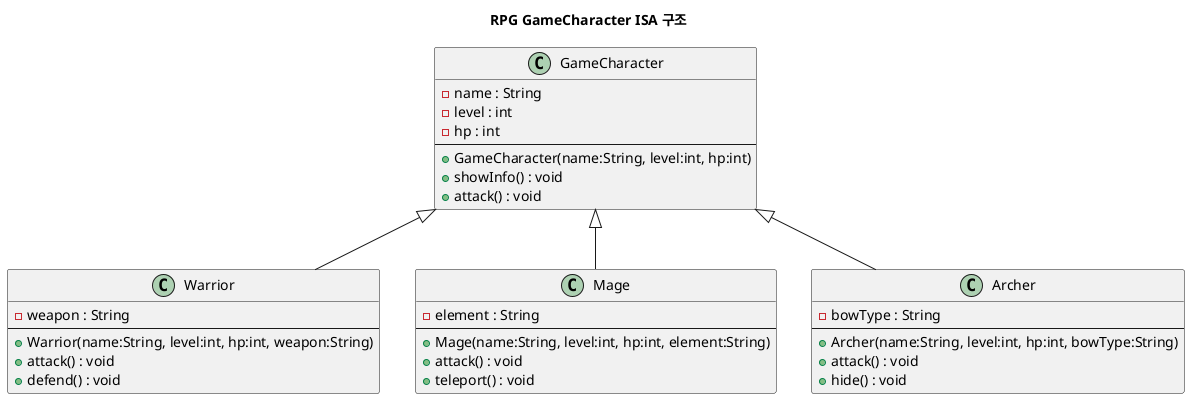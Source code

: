@startuml
title RPG GameCharacter ISA 구조

class GameCharacter {
  - name : String
  - level : int
  - hp : int
  --
  + GameCharacter(name:String, level:int, hp:int)
  + showInfo() : void
  + attack() : void
}

class Warrior {
  - weapon : String
  --
  + Warrior(name:String, level:int, hp:int, weapon:String)
  + attack() : void
  + defend() : void
}

class Mage {
  - element : String
  --
  + Mage(name:String, level:int, hp:int, element:String)
  + attack() : void
  + teleport() : void
}

class Archer {
  - bowType : String
  --
  + Archer(name:String, level:int, hp:int, bowType:String)
  + attack() : void
  + hide() : void
}

GameCharacter <|-- Warrior
GameCharacter <|-- Mage
GameCharacter <|-- Archer
@enduml

